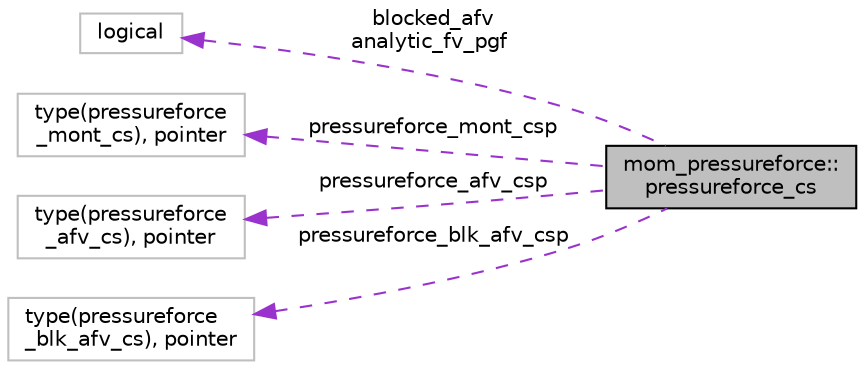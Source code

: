digraph "mom_pressureforce::pressureforce_cs"
{
 // INTERACTIVE_SVG=YES
 // LATEX_PDF_SIZE
  edge [fontname="Helvetica",fontsize="10",labelfontname="Helvetica",labelfontsize="10"];
  node [fontname="Helvetica",fontsize="10",shape=record];
  rankdir="LR";
  Node1 [label="mom_pressureforce::\lpressureforce_cs",height=0.2,width=0.4,color="black", fillcolor="grey75", style="filled", fontcolor="black",tooltip="Pressure force control structure."];
  Node2 -> Node1 [dir="back",color="darkorchid3",fontsize="10",style="dashed",label=" blocked_afv\nanalytic_fv_pgf" ,fontname="Helvetica"];
  Node2 [label="logical",height=0.2,width=0.4,color="grey75", fillcolor="white", style="filled",tooltip=" "];
  Node3 -> Node1 [dir="back",color="darkorchid3",fontsize="10",style="dashed",label=" pressureforce_mont_csp" ,fontname="Helvetica"];
  Node3 [label="type(pressureforce\l_mont_cs), pointer",height=0.2,width=0.4,color="grey75", fillcolor="white", style="filled",tooltip=" "];
  Node4 -> Node1 [dir="back",color="darkorchid3",fontsize="10",style="dashed",label=" pressureforce_afv_csp" ,fontname="Helvetica"];
  Node4 [label="type(pressureforce\l_afv_cs), pointer",height=0.2,width=0.4,color="grey75", fillcolor="white", style="filled",tooltip=" "];
  Node5 -> Node1 [dir="back",color="darkorchid3",fontsize="10",style="dashed",label=" pressureforce_blk_afv_csp" ,fontname="Helvetica"];
  Node5 [label="type(pressureforce\l_blk_afv_cs), pointer",height=0.2,width=0.4,color="grey75", fillcolor="white", style="filled",tooltip=" "];
}
